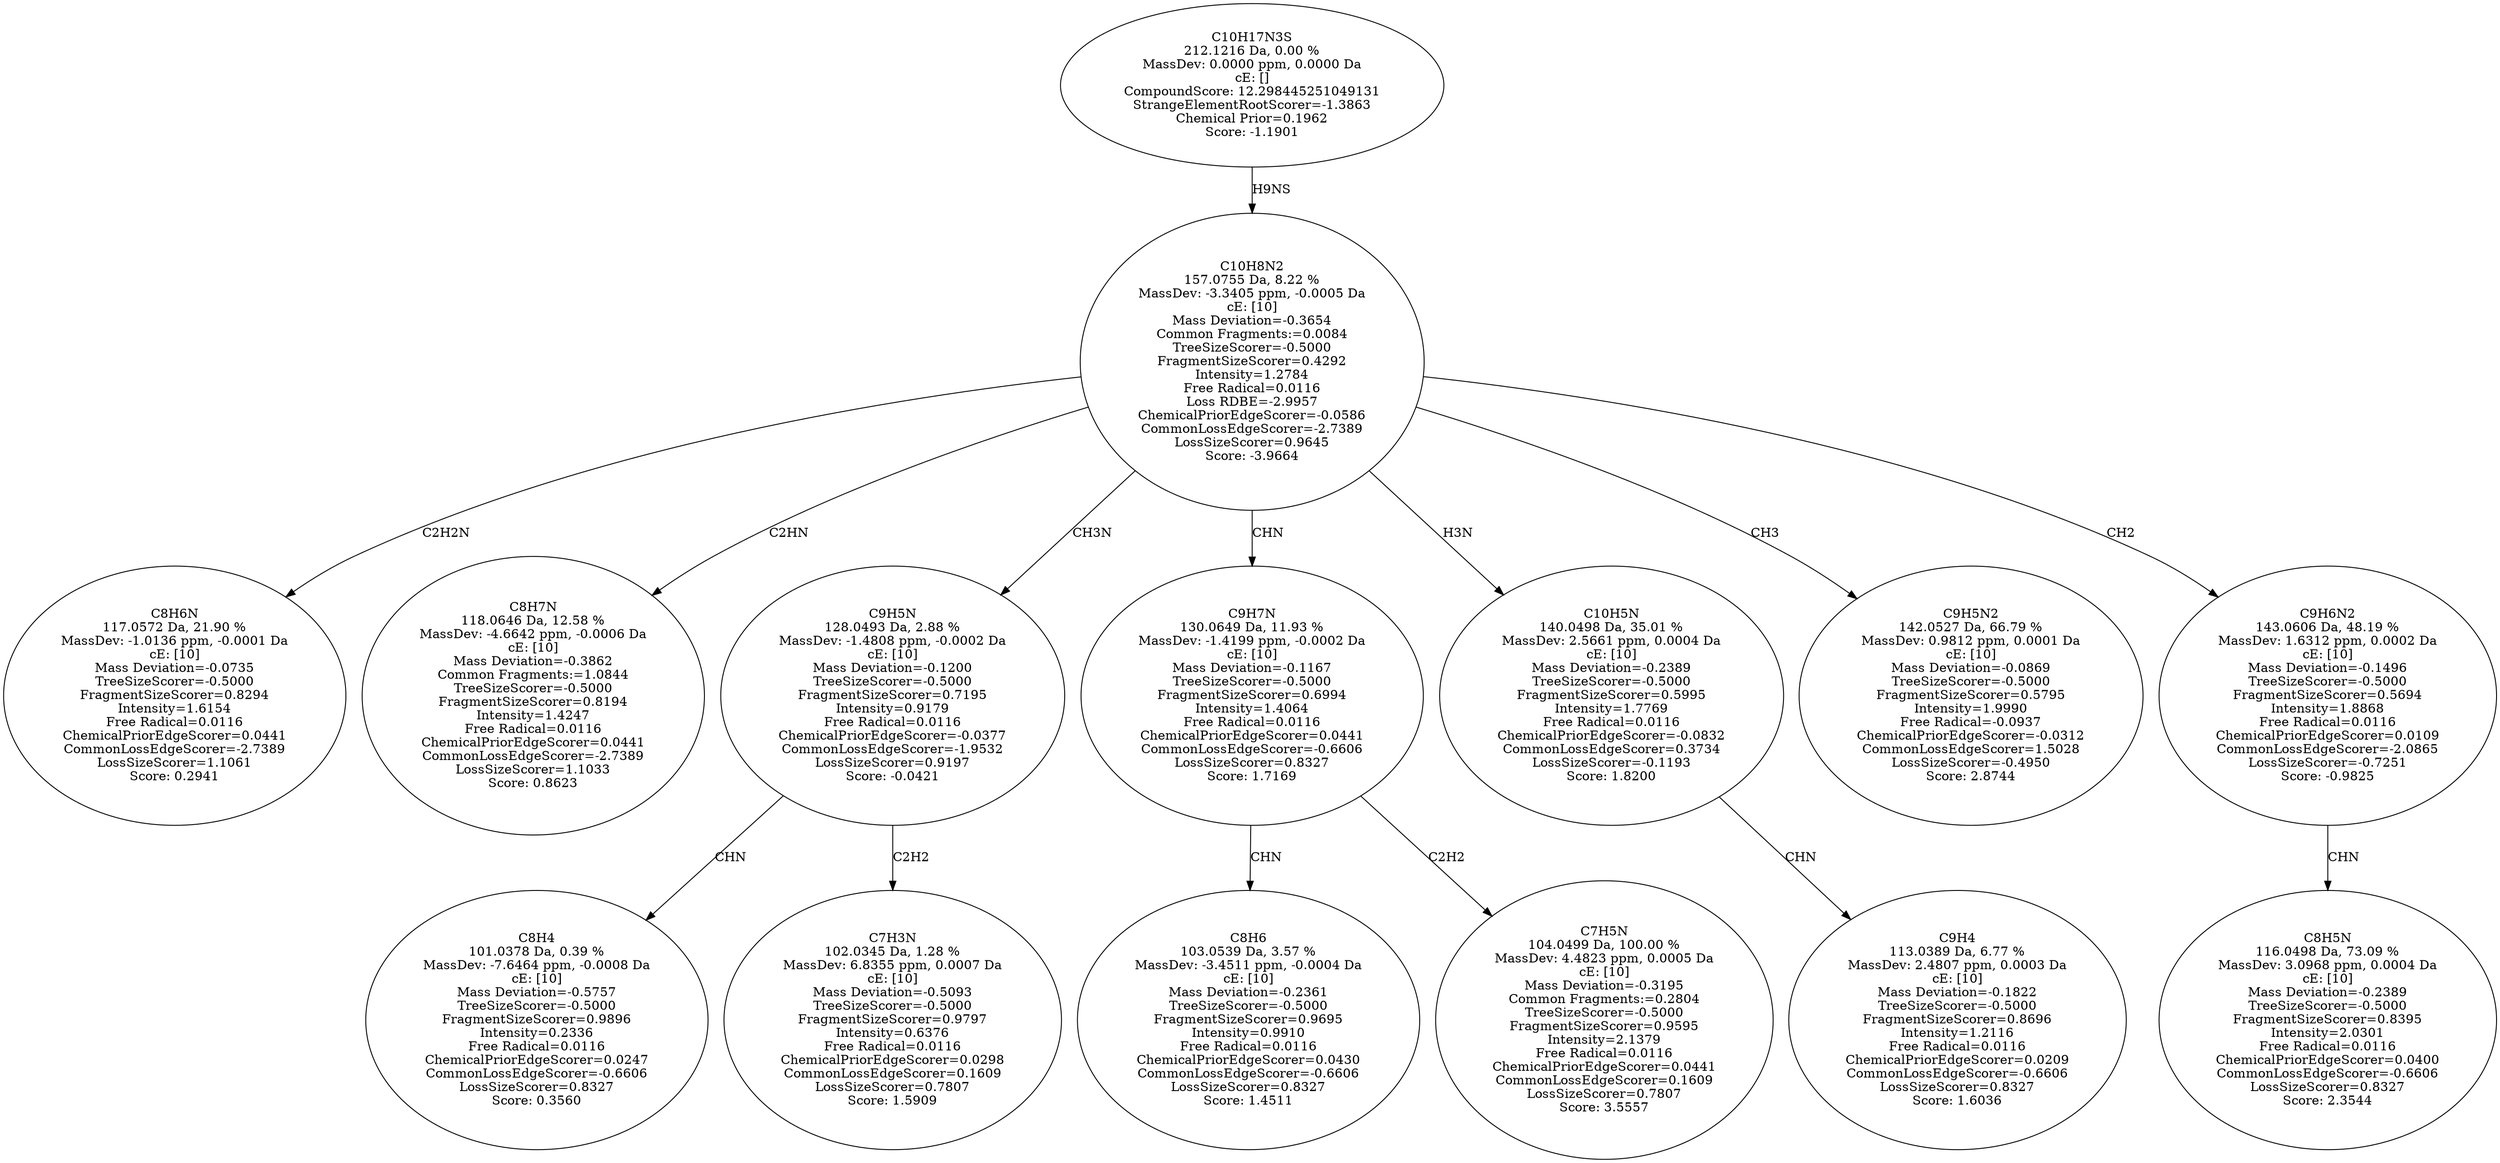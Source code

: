 strict digraph {
v1 [label="C8H6N\n117.0572 Da, 21.90 %\nMassDev: -1.0136 ppm, -0.0001 Da\ncE: [10]\nMass Deviation=-0.0735\nTreeSizeScorer=-0.5000\nFragmentSizeScorer=0.8294\nIntensity=1.6154\nFree Radical=0.0116\nChemicalPriorEdgeScorer=0.0441\nCommonLossEdgeScorer=-2.7389\nLossSizeScorer=1.1061\nScore: 0.2941"];
v2 [label="C8H7N\n118.0646 Da, 12.58 %\nMassDev: -4.6642 ppm, -0.0006 Da\ncE: [10]\nMass Deviation=-0.3862\nCommon Fragments:=1.0844\nTreeSizeScorer=-0.5000\nFragmentSizeScorer=0.8194\nIntensity=1.4247\nFree Radical=0.0116\nChemicalPriorEdgeScorer=0.0441\nCommonLossEdgeScorer=-2.7389\nLossSizeScorer=1.1033\nScore: 0.8623"];
v3 [label="C8H4\n101.0378 Da, 0.39 %\nMassDev: -7.6464 ppm, -0.0008 Da\ncE: [10]\nMass Deviation=-0.5757\nTreeSizeScorer=-0.5000\nFragmentSizeScorer=0.9896\nIntensity=0.2336\nFree Radical=0.0116\nChemicalPriorEdgeScorer=0.0247\nCommonLossEdgeScorer=-0.6606\nLossSizeScorer=0.8327\nScore: 0.3560"];
v4 [label="C7H3N\n102.0345 Da, 1.28 %\nMassDev: 6.8355 ppm, 0.0007 Da\ncE: [10]\nMass Deviation=-0.5093\nTreeSizeScorer=-0.5000\nFragmentSizeScorer=0.9797\nIntensity=0.6376\nFree Radical=0.0116\nChemicalPriorEdgeScorer=0.0298\nCommonLossEdgeScorer=0.1609\nLossSizeScorer=0.7807\nScore: 1.5909"];
v5 [label="C9H5N\n128.0493 Da, 2.88 %\nMassDev: -1.4808 ppm, -0.0002 Da\ncE: [10]\nMass Deviation=-0.1200\nTreeSizeScorer=-0.5000\nFragmentSizeScorer=0.7195\nIntensity=0.9179\nFree Radical=0.0116\nChemicalPriorEdgeScorer=-0.0377\nCommonLossEdgeScorer=-1.9532\nLossSizeScorer=0.9197\nScore: -0.0421"];
v6 [label="C8H6\n103.0539 Da, 3.57 %\nMassDev: -3.4511 ppm, -0.0004 Da\ncE: [10]\nMass Deviation=-0.2361\nTreeSizeScorer=-0.5000\nFragmentSizeScorer=0.9695\nIntensity=0.9910\nFree Radical=0.0116\nChemicalPriorEdgeScorer=0.0430\nCommonLossEdgeScorer=-0.6606\nLossSizeScorer=0.8327\nScore: 1.4511"];
v7 [label="C7H5N\n104.0499 Da, 100.00 %\nMassDev: 4.4823 ppm, 0.0005 Da\ncE: [10]\nMass Deviation=-0.3195\nCommon Fragments:=0.2804\nTreeSizeScorer=-0.5000\nFragmentSizeScorer=0.9595\nIntensity=2.1379\nFree Radical=0.0116\nChemicalPriorEdgeScorer=0.0441\nCommonLossEdgeScorer=0.1609\nLossSizeScorer=0.7807\nScore: 3.5557"];
v8 [label="C9H7N\n130.0649 Da, 11.93 %\nMassDev: -1.4199 ppm, -0.0002 Da\ncE: [10]\nMass Deviation=-0.1167\nTreeSizeScorer=-0.5000\nFragmentSizeScorer=0.6994\nIntensity=1.4064\nFree Radical=0.0116\nChemicalPriorEdgeScorer=0.0441\nCommonLossEdgeScorer=-0.6606\nLossSizeScorer=0.8327\nScore: 1.7169"];
v9 [label="C9H4\n113.0389 Da, 6.77 %\nMassDev: 2.4807 ppm, 0.0003 Da\ncE: [10]\nMass Deviation=-0.1822\nTreeSizeScorer=-0.5000\nFragmentSizeScorer=0.8696\nIntensity=1.2116\nFree Radical=0.0116\nChemicalPriorEdgeScorer=0.0209\nCommonLossEdgeScorer=-0.6606\nLossSizeScorer=0.8327\nScore: 1.6036"];
v10 [label="C10H5N\n140.0498 Da, 35.01 %\nMassDev: 2.5661 ppm, 0.0004 Da\ncE: [10]\nMass Deviation=-0.2389\nTreeSizeScorer=-0.5000\nFragmentSizeScorer=0.5995\nIntensity=1.7769\nFree Radical=0.0116\nChemicalPriorEdgeScorer=-0.0832\nCommonLossEdgeScorer=0.3734\nLossSizeScorer=-0.1193\nScore: 1.8200"];
v11 [label="C9H5N2\n142.0527 Da, 66.79 %\nMassDev: 0.9812 ppm, 0.0001 Da\ncE: [10]\nMass Deviation=-0.0869\nTreeSizeScorer=-0.5000\nFragmentSizeScorer=0.5795\nIntensity=1.9990\nFree Radical=-0.0937\nChemicalPriorEdgeScorer=-0.0312\nCommonLossEdgeScorer=1.5028\nLossSizeScorer=-0.4950\nScore: 2.8744"];
v12 [label="C8H5N\n116.0498 Da, 73.09 %\nMassDev: 3.0968 ppm, 0.0004 Da\ncE: [10]\nMass Deviation=-0.2389\nTreeSizeScorer=-0.5000\nFragmentSizeScorer=0.8395\nIntensity=2.0301\nFree Radical=0.0116\nChemicalPriorEdgeScorer=0.0400\nCommonLossEdgeScorer=-0.6606\nLossSizeScorer=0.8327\nScore: 2.3544"];
v13 [label="C9H6N2\n143.0606 Da, 48.19 %\nMassDev: 1.6312 ppm, 0.0002 Da\ncE: [10]\nMass Deviation=-0.1496\nTreeSizeScorer=-0.5000\nFragmentSizeScorer=0.5694\nIntensity=1.8868\nFree Radical=0.0116\nChemicalPriorEdgeScorer=0.0109\nCommonLossEdgeScorer=-2.0865\nLossSizeScorer=-0.7251\nScore: -0.9825"];
v14 [label="C10H8N2\n157.0755 Da, 8.22 %\nMassDev: -3.3405 ppm, -0.0005 Da\ncE: [10]\nMass Deviation=-0.3654\nCommon Fragments:=0.0084\nTreeSizeScorer=-0.5000\nFragmentSizeScorer=0.4292\nIntensity=1.2784\nFree Radical=0.0116\nLoss RDBE=-2.9957\nChemicalPriorEdgeScorer=-0.0586\nCommonLossEdgeScorer=-2.7389\nLossSizeScorer=0.9645\nScore: -3.9664"];
v15 [label="C10H17N3S\n212.1216 Da, 0.00 %\nMassDev: 0.0000 ppm, 0.0000 Da\ncE: []\nCompoundScore: 12.298445251049131\nStrangeElementRootScorer=-1.3863\nChemical Prior=0.1962\nScore: -1.1901"];
v14 -> v1 [label="C2H2N"];
v14 -> v2 [label="C2HN"];
v5 -> v3 [label="CHN"];
v5 -> v4 [label="C2H2"];
v14 -> v5 [label="CH3N"];
v8 -> v6 [label="CHN"];
v8 -> v7 [label="C2H2"];
v14 -> v8 [label="CHN"];
v10 -> v9 [label="CHN"];
v14 -> v10 [label="H3N"];
v14 -> v11 [label="CH3"];
v13 -> v12 [label="CHN"];
v14 -> v13 [label="CH2"];
v15 -> v14 [label="H9NS"];
}